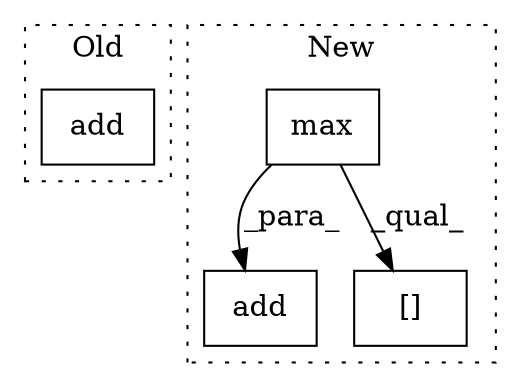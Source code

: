 digraph G {
subgraph cluster0 {
1 [label="add" a="32" s="5840,5875" l="4,1" shape="box"];
label = "Old";
style="dotted";
}
subgraph cluster1 {
2 [label="max" a="32" s="5949,5954" l="4,1" shape="box"];
3 [label="add" a="32" s="5921,5966" l="4,1" shape="box"];
4 [label="[]" a="2" s="5938,5957" l="18,1" shape="box"];
label = "New";
style="dotted";
}
2 -> 3 [label="_para_"];
2 -> 4 [label="_qual_"];
}